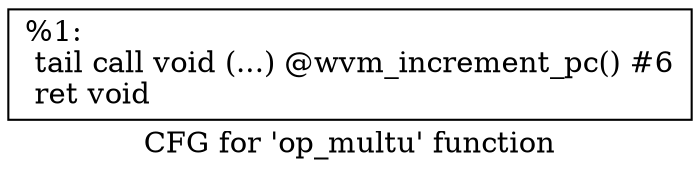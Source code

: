 digraph "CFG for 'op_multu' function" {
	label="CFG for 'op_multu' function";

	Node0x7f8ef0d24840 [shape=record,label="{%1:\l  tail call void (...) @wvm_increment_pc() #6\l  ret void\l}"];
}
